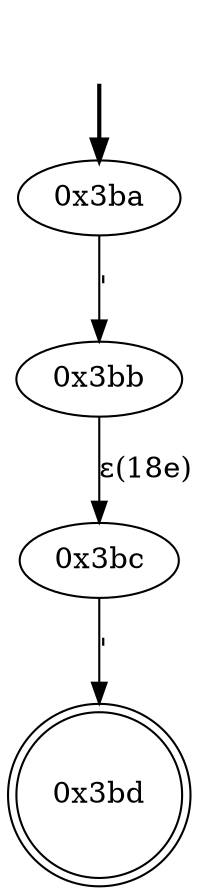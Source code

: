 digraph {
	fake [style=invisible]
	"0x3ba" [root=true]
	"0x3bb"
	"0x3bc"
	"0x3bd" [shape=doublecircle]
	fake -> "0x3ba" [style=bold]
	"0x3ba" -> "0x3bb" [label="'"]
	"0x3bc" -> "0x3bd" [label="'"]
	"0x3bb" -> "0x3bc" [label="ε(18e)"]
}
